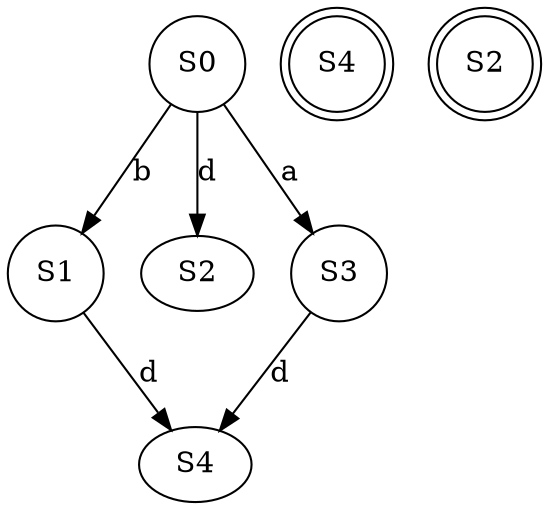 // AFD
digraph {
	S0 [label=S0 shape=circle]
	S0 -> S1 [label=b]
	S0 -> S2 [label=d]
	S0 -> S3 [label=a]
	S3 [label=S3 shape=circle]
	S3 -> S4 [label=d]
	"S4*" [label=S4 shape=doublecircle]
	"S2*" [label=S2 shape=doublecircle]
	S1 [label=S1 shape=circle]
	S1 -> S4 [label=d]
}
